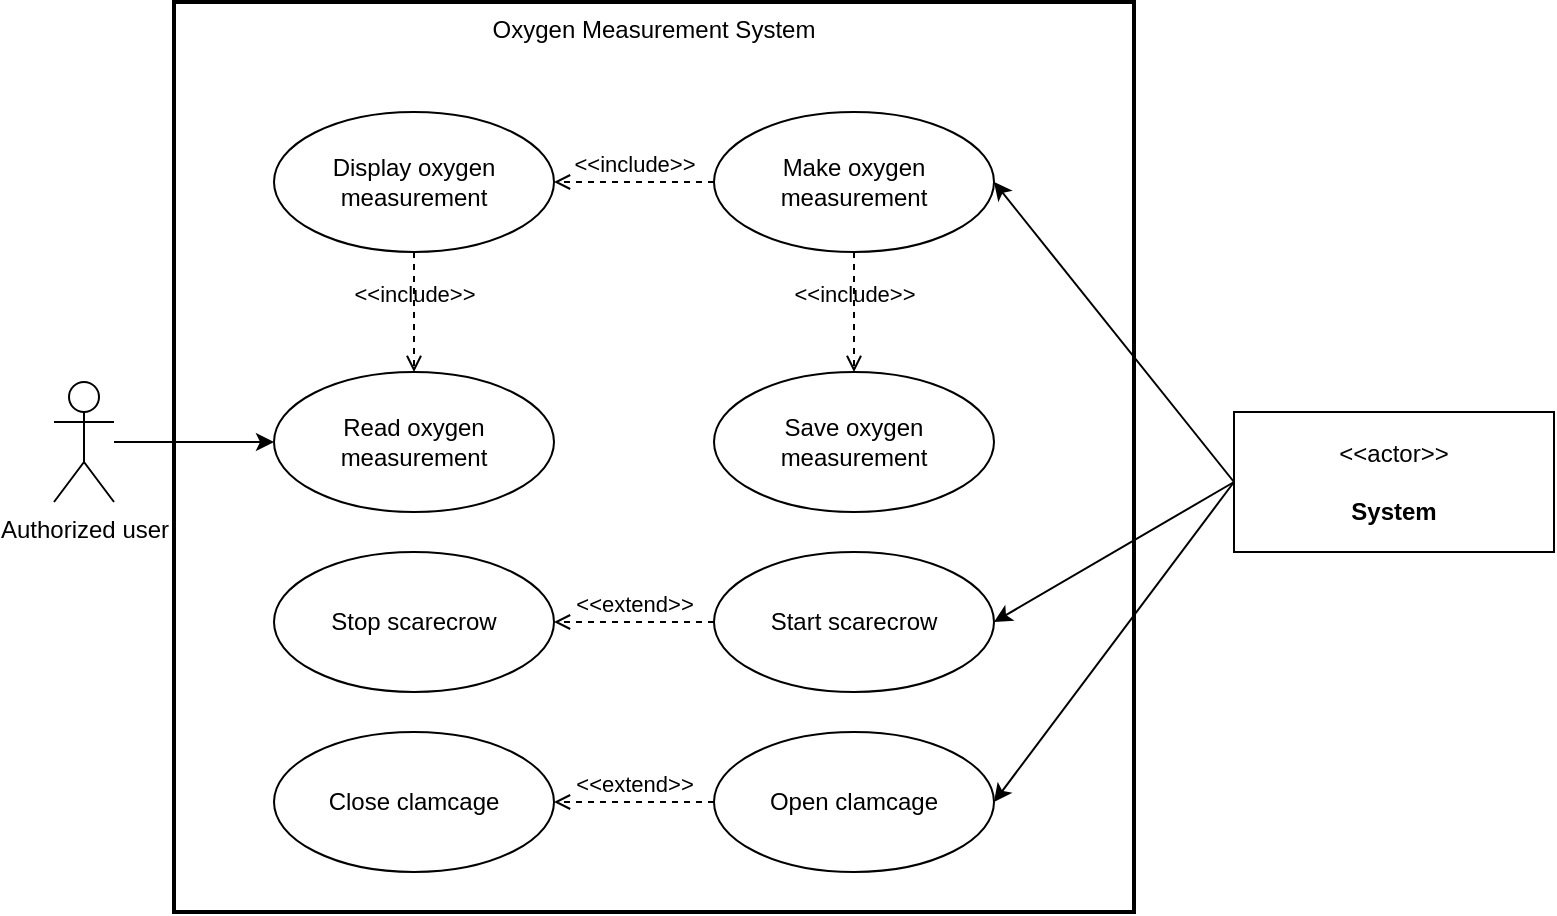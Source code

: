 <mxfile version="22.0.3" type="device">
  <diagram name="Page-1" id="4Z055IPC1y57XIXENwgF">
    <mxGraphModel dx="978" dy="566" grid="1" gridSize="10" guides="1" tooltips="1" connect="1" arrows="1" fold="1" page="1" pageScale="1" pageWidth="1169" pageHeight="827" math="0" shadow="0">
      <root>
        <mxCell id="0" />
        <mxCell id="1" parent="0" />
        <mxCell id="EhmYoZp7zKy8JZ5UCbE3-1" value="Authorized user" style="shape=umlActor;html=1;verticalLabelPosition=bottom;verticalAlign=top;align=center;" parent="1" vertex="1">
          <mxGeometry x="170" y="415" width="30" height="60" as="geometry" />
        </mxCell>
        <mxCell id="EhmYoZp7zKy8JZ5UCbE3-5" value="Make oxygen measurement" style="ellipse;whiteSpace=wrap;html=1;" parent="1" vertex="1">
          <mxGeometry x="500" y="280" width="140" height="70" as="geometry" />
        </mxCell>
        <mxCell id="EhmYoZp7zKy8JZ5UCbE3-6" value="Read oxygen measurement" style="ellipse;whiteSpace=wrap;html=1;" parent="1" vertex="1">
          <mxGeometry x="280" y="410" width="140" height="70" as="geometry" />
        </mxCell>
        <mxCell id="EhmYoZp7zKy8JZ5UCbE3-7" value="Start scarecrow" style="ellipse;whiteSpace=wrap;html=1;" parent="1" vertex="1">
          <mxGeometry x="500" y="500" width="140" height="70" as="geometry" />
        </mxCell>
        <mxCell id="EhmYoZp7zKy8JZ5UCbE3-8" value="Open clamcage" style="ellipse;whiteSpace=wrap;html=1;" parent="1" vertex="1">
          <mxGeometry x="500" y="590" width="140" height="70" as="geometry" />
        </mxCell>
        <mxCell id="EhmYoZp7zKy8JZ5UCbE3-12" value="Close clamcage" style="ellipse;whiteSpace=wrap;html=1;" parent="1" vertex="1">
          <mxGeometry x="280" y="590" width="140" height="70" as="geometry" />
        </mxCell>
        <mxCell id="EhmYoZp7zKy8JZ5UCbE3-13" value="Display oxygen measurement" style="ellipse;whiteSpace=wrap;html=1;" parent="1" vertex="1">
          <mxGeometry x="280" y="280" width="140" height="70" as="geometry" />
        </mxCell>
        <mxCell id="EhmYoZp7zKy8JZ5UCbE3-17" value="&amp;lt;&amp;lt;include&amp;gt;&amp;gt;" style="edgeStyle=none;html=1;endArrow=open;verticalAlign=bottom;dashed=1;labelBackgroundColor=none;rounded=0;exitX=0;exitY=0.5;exitDx=0;exitDy=0;entryX=1;entryY=0.5;entryDx=0;entryDy=0;" parent="1" source="EhmYoZp7zKy8JZ5UCbE3-5" target="EhmYoZp7zKy8JZ5UCbE3-13" edge="1">
          <mxGeometry width="160" relative="1" as="geometry">
            <mxPoint x="270" y="500" as="sourcePoint" />
            <mxPoint x="430" y="500" as="targetPoint" />
          </mxGeometry>
        </mxCell>
        <mxCell id="EhmYoZp7zKy8JZ5UCbE3-20" value="Stop scarecrow" style="ellipse;whiteSpace=wrap;html=1;" parent="1" vertex="1">
          <mxGeometry x="280" y="500" width="140" height="70" as="geometry" />
        </mxCell>
        <mxCell id="EhmYoZp7zKy8JZ5UCbE3-27" value="&amp;lt;&amp;lt;extend&amp;gt;&amp;gt;" style="edgeStyle=none;html=1;endArrow=open;verticalAlign=bottom;dashed=1;labelBackgroundColor=none;rounded=0;exitX=0;exitY=0.5;exitDx=0;exitDy=0;entryX=1;entryY=0.5;entryDx=0;entryDy=0;" parent="1" source="EhmYoZp7zKy8JZ5UCbE3-7" target="EhmYoZp7zKy8JZ5UCbE3-20" edge="1">
          <mxGeometry width="160" relative="1" as="geometry">
            <mxPoint x="450" y="510" as="sourcePoint" />
            <mxPoint x="610" y="510" as="targetPoint" />
          </mxGeometry>
        </mxCell>
        <mxCell id="EhmYoZp7zKy8JZ5UCbE3-33" value="Oxygen Measurement System" style="rounded=0;whiteSpace=wrap;html=1;fillColor=none;strokeColor=#000000;strokeWidth=2;labelPosition=center;verticalLabelPosition=middle;align=center;verticalAlign=top;" parent="1" vertex="1">
          <mxGeometry x="230" y="225" width="480" height="455" as="geometry" />
        </mxCell>
        <mxCell id="EhmYoZp7zKy8JZ5UCbE3-31" value="&amp;lt;&amp;lt;include&amp;gt;&amp;gt;" style="edgeStyle=none;html=1;endArrow=open;verticalAlign=bottom;dashed=1;labelBackgroundColor=none;rounded=0;exitX=0.5;exitY=1;exitDx=0;exitDy=0;entryX=0.5;entryY=0;entryDx=0;entryDy=0;" parent="1" source="EhmYoZp7zKy8JZ5UCbE3-13" target="EhmYoZp7zKy8JZ5UCbE3-6" edge="1">
          <mxGeometry width="160" relative="1" as="geometry">
            <mxPoint x="140" y="220" as="sourcePoint" />
            <mxPoint x="420" y="400" as="targetPoint" />
            <Array as="points" />
            <mxPoint as="offset" />
          </mxGeometry>
        </mxCell>
        <mxCell id="EhmYoZp7zKy8JZ5UCbE3-35" value="&amp;lt;&amp;lt;actor&amp;gt;&amp;gt;&lt;br&gt;&lt;br&gt;&lt;b&gt;System&lt;br&gt;&lt;/b&gt;" style="html=1;align=center;verticalAlign=middle;dashed=0;whiteSpace=wrap;" parent="1" vertex="1">
          <mxGeometry x="760" y="430" width="160" height="70" as="geometry" />
        </mxCell>
        <mxCell id="EhmYoZp7zKy8JZ5UCbE3-41" value="&amp;lt;&amp;lt;extend&amp;gt;&amp;gt;" style="edgeStyle=none;html=1;endArrow=open;verticalAlign=bottom;dashed=1;labelBackgroundColor=none;rounded=0;exitX=0;exitY=0.5;exitDx=0;exitDy=0;entryX=1;entryY=0.5;entryDx=0;entryDy=0;" parent="1" source="EhmYoZp7zKy8JZ5UCbE3-8" target="EhmYoZp7zKy8JZ5UCbE3-12" edge="1">
          <mxGeometry width="160" relative="1" as="geometry">
            <mxPoint x="480" y="660" as="sourcePoint" />
            <mxPoint x="390" y="660" as="targetPoint" />
          </mxGeometry>
        </mxCell>
        <mxCell id="n3JN-A_bo2mSKt8xm0qv-1" value="Save oxygen measurement" style="ellipse;whiteSpace=wrap;html=1;" vertex="1" parent="1">
          <mxGeometry x="500" y="410" width="140" height="70" as="geometry" />
        </mxCell>
        <mxCell id="n3JN-A_bo2mSKt8xm0qv-3" value="&amp;lt;&amp;lt;include&amp;gt;&amp;gt;" style="edgeStyle=none;html=1;endArrow=open;verticalAlign=bottom;dashed=1;labelBackgroundColor=none;rounded=0;exitX=0.5;exitY=1;exitDx=0;exitDy=0;" edge="1" parent="1" source="EhmYoZp7zKy8JZ5UCbE3-5" target="n3JN-A_bo2mSKt8xm0qv-1">
          <mxGeometry width="160" relative="1" as="geometry">
            <mxPoint x="500" y="360" as="sourcePoint" />
            <mxPoint x="370" y="400" as="targetPoint" />
            <Array as="points" />
            <mxPoint as="offset" />
          </mxGeometry>
        </mxCell>
        <mxCell id="EhmYoZp7zKy8JZ5UCbE3-10" style="rounded=0;orthogonalLoop=1;jettySize=auto;html=1;entryX=1;entryY=0.5;entryDx=0;entryDy=0;exitX=0;exitY=0.5;exitDx=0;exitDy=0;" parent="1" source="EhmYoZp7zKy8JZ5UCbE3-35" target="EhmYoZp7zKy8JZ5UCbE3-5" edge="1">
          <mxGeometry relative="1" as="geometry">
            <mxPoint x="760" y="315" as="sourcePoint" />
          </mxGeometry>
        </mxCell>
        <mxCell id="EhmYoZp7zKy8JZ5UCbE3-29" style="rounded=0;orthogonalLoop=1;jettySize=auto;html=1;exitX=0;exitY=0.5;exitDx=0;exitDy=0;entryX=1;entryY=0.5;entryDx=0;entryDy=0;" parent="1" source="EhmYoZp7zKy8JZ5UCbE3-35" target="EhmYoZp7zKy8JZ5UCbE3-8" edge="1">
          <mxGeometry relative="1" as="geometry">
            <mxPoint x="810" y="540" as="targetPoint" />
            <mxPoint x="760" y="345" as="sourcePoint" />
          </mxGeometry>
        </mxCell>
        <mxCell id="EhmYoZp7zKy8JZ5UCbE3-28" style="rounded=0;orthogonalLoop=1;jettySize=auto;html=1;entryX=1;entryY=0.5;entryDx=0;entryDy=0;exitX=0;exitY=0.5;exitDx=0;exitDy=0;" parent="1" source="EhmYoZp7zKy8JZ5UCbE3-35" target="EhmYoZp7zKy8JZ5UCbE3-7" edge="1">
          <mxGeometry relative="1" as="geometry">
            <mxPoint x="760" y="335.69" as="sourcePoint" />
          </mxGeometry>
        </mxCell>
        <mxCell id="EhmYoZp7zKy8JZ5UCbE3-11" style="rounded=0;orthogonalLoop=1;jettySize=auto;html=1;entryX=0;entryY=0.5;entryDx=0;entryDy=0;" parent="1" source="EhmYoZp7zKy8JZ5UCbE3-1" target="EhmYoZp7zKy8JZ5UCbE3-6" edge="1">
          <mxGeometry relative="1" as="geometry" />
        </mxCell>
      </root>
    </mxGraphModel>
  </diagram>
</mxfile>
